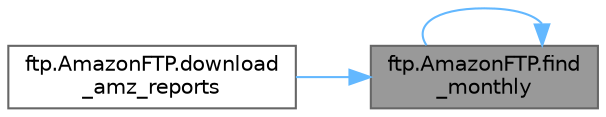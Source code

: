digraph "ftp.AmazonFTP.find_monthly"
{
 // LATEX_PDF_SIZE
  bgcolor="transparent";
  edge [fontname=Helvetica,fontsize=10,labelfontname=Helvetica,labelfontsize=10];
  node [fontname=Helvetica,fontsize=10,shape=box,height=0.2,width=0.4];
  rankdir="RL";
  Node1 [id="Node000001",label="ftp.AmazonFTP.find\l_monthly",height=0.2,width=0.4,color="gray40", fillcolor="grey60", style="filled", fontcolor="black",tooltip=" "];
  Node1 -> Node2 [id="edge1_Node000001_Node000002",dir="back",color="steelblue1",style="solid",tooltip=" "];
  Node2 [id="Node000002",label="ftp.AmazonFTP.download\l_amz_reports",height=0.2,width=0.4,color="grey40", fillcolor="white", style="filled",URL="$namespaceftp_1_1_amazon_f_t_p.html#aaa079cbe3aaa3cb49d0ee535e1912cb5",tooltip=" "];
  Node1 -> Node1 [id="edge2_Node000001_Node000001",dir="back",color="steelblue1",style="solid",tooltip=" "];
}
